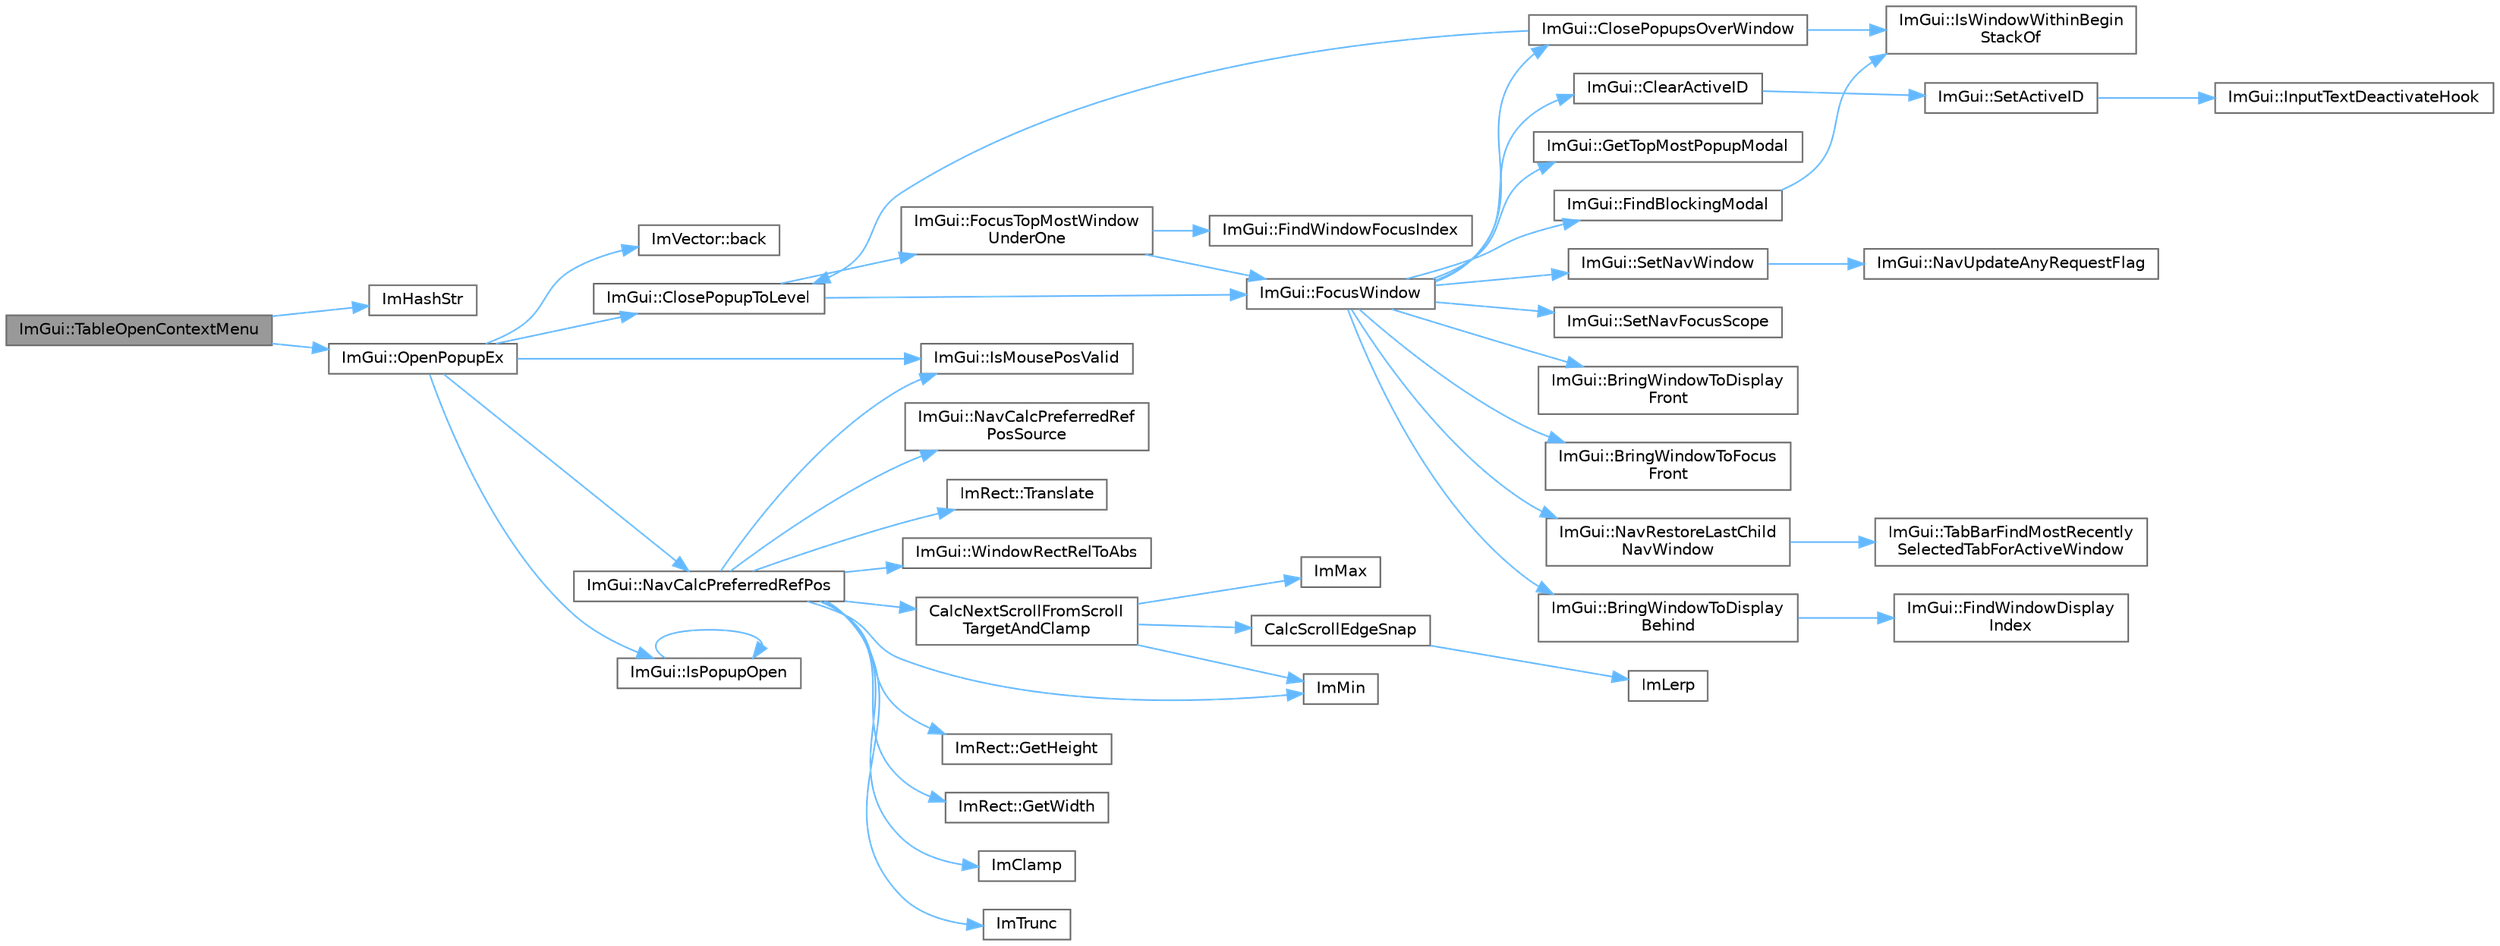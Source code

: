 digraph "ImGui::TableOpenContextMenu"
{
 // LATEX_PDF_SIZE
  bgcolor="transparent";
  edge [fontname=Helvetica,fontsize=10,labelfontname=Helvetica,labelfontsize=10];
  node [fontname=Helvetica,fontsize=10,shape=box,height=0.2,width=0.4];
  rankdir="LR";
  Node1 [id="Node000001",label="ImGui::TableOpenContextMenu",height=0.2,width=0.4,color="gray40", fillcolor="grey60", style="filled", fontcolor="black",tooltip=" "];
  Node1 -> Node2 [id="edge45_Node000001_Node000002",color="steelblue1",style="solid",tooltip=" "];
  Node2 [id="Node000002",label="ImHashStr",height=0.2,width=0.4,color="grey40", fillcolor="white", style="filled",URL="$imgui_8cpp.html#ab6659b5d67f7a3369e099ce890e12223",tooltip=" "];
  Node1 -> Node3 [id="edge46_Node000001_Node000003",color="steelblue1",style="solid",tooltip=" "];
  Node3 [id="Node000003",label="ImGui::OpenPopupEx",height=0.2,width=0.4,color="grey40", fillcolor="white", style="filled",URL="$namespace_im_gui.html#ac1570338b44e1f1311055db7ae41c47b",tooltip=" "];
  Node3 -> Node4 [id="edge47_Node000003_Node000004",color="steelblue1",style="solid",tooltip=" "];
  Node4 [id="Node000004",label="ImVector::back",height=0.2,width=0.4,color="grey40", fillcolor="white", style="filled",URL="$struct_im_vector.html#a2d80e87e81b1b01143c8d8be93e6fde1",tooltip=" "];
  Node3 -> Node5 [id="edge48_Node000003_Node000005",color="steelblue1",style="solid",tooltip=" "];
  Node5 [id="Node000005",label="ImGui::ClosePopupToLevel",height=0.2,width=0.4,color="grey40", fillcolor="white", style="filled",URL="$namespace_im_gui.html#a0be705dc533a62387dc39ec5c276d2a0",tooltip=" "];
  Node5 -> Node6 [id="edge49_Node000005_Node000006",color="steelblue1",style="solid",tooltip=" "];
  Node6 [id="Node000006",label="ImGui::FocusTopMostWindow\lUnderOne",height=0.2,width=0.4,color="grey40", fillcolor="white", style="filled",URL="$namespace_im_gui.html#aa97e87e96c05eb3e91aa96fa68b13a2a",tooltip=" "];
  Node6 -> Node7 [id="edge50_Node000006_Node000007",color="steelblue1",style="solid",tooltip=" "];
  Node7 [id="Node000007",label="ImGui::FindWindowFocusIndex",height=0.2,width=0.4,color="grey40", fillcolor="white", style="filled",URL="$namespace_im_gui.html#a861004d5a1476e954abd68d6f9deaa06",tooltip=" "];
  Node6 -> Node8 [id="edge51_Node000006_Node000008",color="steelblue1",style="solid",tooltip=" "];
  Node8 [id="Node000008",label="ImGui::FocusWindow",height=0.2,width=0.4,color="grey40", fillcolor="white", style="filled",URL="$namespace_im_gui.html#a27aa6f2f3aa11778c6d023b1b223f262",tooltip=" "];
  Node8 -> Node9 [id="edge52_Node000008_Node000009",color="steelblue1",style="solid",tooltip=" "];
  Node9 [id="Node000009",label="ImGui::BringWindowToDisplay\lBehind",height=0.2,width=0.4,color="grey40", fillcolor="white", style="filled",URL="$namespace_im_gui.html#a8cae2f7a08f820a8d5349d1964603b20",tooltip=" "];
  Node9 -> Node10 [id="edge53_Node000009_Node000010",color="steelblue1",style="solid",tooltip=" "];
  Node10 [id="Node000010",label="ImGui::FindWindowDisplay\lIndex",height=0.2,width=0.4,color="grey40", fillcolor="white", style="filled",URL="$namespace_im_gui.html#acc8dfbe9f52370fe2b95f6c948ba113e",tooltip=" "];
  Node8 -> Node11 [id="edge54_Node000008_Node000011",color="steelblue1",style="solid",tooltip=" "];
  Node11 [id="Node000011",label="ImGui::BringWindowToDisplay\lFront",height=0.2,width=0.4,color="grey40", fillcolor="white", style="filled",URL="$namespace_im_gui.html#a1f7b95f36d03751c928af7b1b745e959",tooltip=" "];
  Node8 -> Node12 [id="edge55_Node000008_Node000012",color="steelblue1",style="solid",tooltip=" "];
  Node12 [id="Node000012",label="ImGui::BringWindowToFocus\lFront",height=0.2,width=0.4,color="grey40", fillcolor="white", style="filled",URL="$namespace_im_gui.html#affe95a2dc969f0d15fbd4b588c94ac1a",tooltip=" "];
  Node8 -> Node13 [id="edge56_Node000008_Node000013",color="steelblue1",style="solid",tooltip=" "];
  Node13 [id="Node000013",label="ImGui::ClearActiveID",height=0.2,width=0.4,color="grey40", fillcolor="white", style="filled",URL="$namespace_im_gui.html#a17ff60ad1e2669130ac38a04d16eb354",tooltip=" "];
  Node13 -> Node14 [id="edge57_Node000013_Node000014",color="steelblue1",style="solid",tooltip=" "];
  Node14 [id="Node000014",label="ImGui::SetActiveID",height=0.2,width=0.4,color="grey40", fillcolor="white", style="filled",URL="$namespace_im_gui.html#a27b8ace13a8c421ee8405f0cbebe4ead",tooltip=" "];
  Node14 -> Node15 [id="edge58_Node000014_Node000015",color="steelblue1",style="solid",tooltip=" "];
  Node15 [id="Node000015",label="ImGui::InputTextDeactivateHook",height=0.2,width=0.4,color="grey40", fillcolor="white", style="filled",URL="$namespace_im_gui.html#aad9419cf6e296c668807e3af4bfd62bb",tooltip=" "];
  Node8 -> Node16 [id="edge59_Node000008_Node000016",color="steelblue1",style="solid",tooltip=" "];
  Node16 [id="Node000016",label="ImGui::ClosePopupsOverWindow",height=0.2,width=0.4,color="grey40", fillcolor="white", style="filled",URL="$namespace_im_gui.html#a0076b153c697cb85e263fcbd59340bce",tooltip=" "];
  Node16 -> Node5 [id="edge60_Node000016_Node000005",color="steelblue1",style="solid",tooltip=" "];
  Node16 -> Node17 [id="edge61_Node000016_Node000017",color="steelblue1",style="solid",tooltip=" "];
  Node17 [id="Node000017",label="ImGui::IsWindowWithinBegin\lStackOf",height=0.2,width=0.4,color="grey40", fillcolor="white", style="filled",URL="$namespace_im_gui.html#a48de6990762aa67d7da5c3264b92d44f",tooltip=" "];
  Node8 -> Node18 [id="edge62_Node000008_Node000018",color="steelblue1",style="solid",tooltip=" "];
  Node18 [id="Node000018",label="ImGui::FindBlockingModal",height=0.2,width=0.4,color="grey40", fillcolor="white", style="filled",URL="$namespace_im_gui.html#a196705a4195b41a57470ef6553cb440c",tooltip=" "];
  Node18 -> Node17 [id="edge63_Node000018_Node000017",color="steelblue1",style="solid",tooltip=" "];
  Node8 -> Node19 [id="edge64_Node000008_Node000019",color="steelblue1",style="solid",tooltip=" "];
  Node19 [id="Node000019",label="ImGui::GetTopMostPopupModal",height=0.2,width=0.4,color="grey40", fillcolor="white", style="filled",URL="$namespace_im_gui.html#a6b905269b079f5e07755db52cc6e52df",tooltip=" "];
  Node8 -> Node20 [id="edge65_Node000008_Node000020",color="steelblue1",style="solid",tooltip=" "];
  Node20 [id="Node000020",label="ImGui::NavRestoreLastChild\lNavWindow",height=0.2,width=0.4,color="grey40", fillcolor="white", style="filled",URL="$namespace_im_gui.html#ae9ed208c0b64e4919e5de1cb83b2db2a",tooltip=" "];
  Node20 -> Node21 [id="edge66_Node000020_Node000021",color="steelblue1",style="solid",tooltip=" "];
  Node21 [id="Node000021",label="ImGui::TabBarFindMostRecently\lSelectedTabForActiveWindow",height=0.2,width=0.4,color="grey40", fillcolor="white", style="filled",URL="$namespace_im_gui.html#a5e1bfc506e7bd0f71ec85d8c69672d3d",tooltip=" "];
  Node8 -> Node22 [id="edge67_Node000008_Node000022",color="steelblue1",style="solid",tooltip=" "];
  Node22 [id="Node000022",label="ImGui::SetNavFocusScope",height=0.2,width=0.4,color="grey40", fillcolor="white", style="filled",URL="$namespace_im_gui.html#ada2736a9b034b93ba877f46577bc5e8b",tooltip=" "];
  Node8 -> Node23 [id="edge68_Node000008_Node000023",color="steelblue1",style="solid",tooltip=" "];
  Node23 [id="Node000023",label="ImGui::SetNavWindow",height=0.2,width=0.4,color="grey40", fillcolor="white", style="filled",URL="$namespace_im_gui.html#aa422c756f467e650d67b4fb1b74ff5a1",tooltip=" "];
  Node23 -> Node24 [id="edge69_Node000023_Node000024",color="steelblue1",style="solid",tooltip=" "];
  Node24 [id="Node000024",label="ImGui::NavUpdateAnyRequestFlag",height=0.2,width=0.4,color="grey40", fillcolor="white", style="filled",URL="$namespace_im_gui.html#a2cd868535661cdb5671214662f3c9388",tooltip=" "];
  Node5 -> Node8 [id="edge70_Node000005_Node000008",color="steelblue1",style="solid",tooltip=" "];
  Node3 -> Node25 [id="edge71_Node000003_Node000025",color="steelblue1",style="solid",tooltip=" "];
  Node25 [id="Node000025",label="ImGui::IsMousePosValid",height=0.2,width=0.4,color="grey40", fillcolor="white", style="filled",URL="$namespace_im_gui.html#a22d482190e8f549d5904aded1c6f7778",tooltip=" "];
  Node3 -> Node26 [id="edge72_Node000003_Node000026",color="steelblue1",style="solid",tooltip=" "];
  Node26 [id="Node000026",label="ImGui::IsPopupOpen",height=0.2,width=0.4,color="grey40", fillcolor="white", style="filled",URL="$namespace_im_gui.html#a0e351145d0936e79948094166757712e",tooltip=" "];
  Node26 -> Node26 [id="edge73_Node000026_Node000026",color="steelblue1",style="solid",tooltip=" "];
  Node3 -> Node27 [id="edge74_Node000003_Node000027",color="steelblue1",style="solid",tooltip=" "];
  Node27 [id="Node000027",label="ImGui::NavCalcPreferredRefPos",height=0.2,width=0.4,color="grey40", fillcolor="white", style="filled",URL="$namespace_im_gui.html#a3fedd0a136d52d72d2fd1e3139b4272c",tooltip=" "];
  Node27 -> Node28 [id="edge75_Node000027_Node000028",color="steelblue1",style="solid",tooltip=" "];
  Node28 [id="Node000028",label="CalcNextScrollFromScroll\lTargetAndClamp",height=0.2,width=0.4,color="grey40", fillcolor="white", style="filled",URL="$imgui_8cpp.html#a07abb80a54115cb5cf9da03351e29533",tooltip=" "];
  Node28 -> Node29 [id="edge76_Node000028_Node000029",color="steelblue1",style="solid",tooltip=" "];
  Node29 [id="Node000029",label="CalcScrollEdgeSnap",height=0.2,width=0.4,color="grey40", fillcolor="white", style="filled",URL="$imgui_8cpp.html#a603ad6ffdfa404dd9057cdba7324f6b0",tooltip=" "];
  Node29 -> Node30 [id="edge77_Node000029_Node000030",color="steelblue1",style="solid",tooltip=" "];
  Node30 [id="Node000030",label="ImLerp",height=0.2,width=0.4,color="grey40", fillcolor="white", style="filled",URL="$imgui__internal_8h.html#a1d7813429922346e44eebd82d13f777c",tooltip=" "];
  Node28 -> Node31 [id="edge78_Node000028_Node000031",color="steelblue1",style="solid",tooltip=" "];
  Node31 [id="Node000031",label="ImMax",height=0.2,width=0.4,color="grey40", fillcolor="white", style="filled",URL="$imgui__internal_8h.html#a7667efd95147d0422f140917c71a9226",tooltip=" "];
  Node28 -> Node32 [id="edge79_Node000028_Node000032",color="steelblue1",style="solid",tooltip=" "];
  Node32 [id="Node000032",label="ImMin",height=0.2,width=0.4,color="grey40", fillcolor="white", style="filled",URL="$imgui__internal_8h.html#a7f9d7828066a9d61b5630adcdf4655d3",tooltip=" "];
  Node27 -> Node33 [id="edge80_Node000027_Node000033",color="steelblue1",style="solid",tooltip=" "];
  Node33 [id="Node000033",label="ImRect::GetHeight",height=0.2,width=0.4,color="grey40", fillcolor="white", style="filled",URL="$struct_im_rect.html#a748d8ae9cb26508951ec6e2f2df0625b",tooltip=" "];
  Node27 -> Node34 [id="edge81_Node000027_Node000034",color="steelblue1",style="solid",tooltip=" "];
  Node34 [id="Node000034",label="ImRect::GetWidth",height=0.2,width=0.4,color="grey40", fillcolor="white", style="filled",URL="$struct_im_rect.html#afa75cb8491f20901c96166d17dcddac4",tooltip=" "];
  Node27 -> Node35 [id="edge82_Node000027_Node000035",color="steelblue1",style="solid",tooltip=" "];
  Node35 [id="Node000035",label="ImClamp",height=0.2,width=0.4,color="grey40", fillcolor="white", style="filled",URL="$imgui__internal_8h.html#a6e61ede308bfd68c7434e17905a29fc8",tooltip=" "];
  Node27 -> Node32 [id="edge83_Node000027_Node000032",color="steelblue1",style="solid",tooltip=" "];
  Node27 -> Node36 [id="edge84_Node000027_Node000036",color="steelblue1",style="solid",tooltip=" "];
  Node36 [id="Node000036",label="ImTrunc",height=0.2,width=0.4,color="grey40", fillcolor="white", style="filled",URL="$imgui__internal_8h.html#a34870cae27ccd450c17ec3d3910b2da4",tooltip=" "];
  Node27 -> Node25 [id="edge85_Node000027_Node000025",color="steelblue1",style="solid",tooltip=" "];
  Node27 -> Node37 [id="edge86_Node000027_Node000037",color="steelblue1",style="solid",tooltip=" "];
  Node37 [id="Node000037",label="ImGui::NavCalcPreferredRef\lPosSource",height=0.2,width=0.4,color="grey40", fillcolor="white", style="filled",URL="$namespace_im_gui.html#afb1d93bad824b814033f7f3de41db5e0",tooltip=" "];
  Node27 -> Node38 [id="edge87_Node000027_Node000038",color="steelblue1",style="solid",tooltip=" "];
  Node38 [id="Node000038",label="ImRect::Translate",height=0.2,width=0.4,color="grey40", fillcolor="white", style="filled",URL="$struct_im_rect.html#a7f799afba3d1c61212448709d9e1a79b",tooltip=" "];
  Node27 -> Node39 [id="edge88_Node000027_Node000039",color="steelblue1",style="solid",tooltip=" "];
  Node39 [id="Node000039",label="ImGui::WindowRectRelToAbs",height=0.2,width=0.4,color="grey40", fillcolor="white", style="filled",URL="$namespace_im_gui.html#a10d8f47027c5bea2da6d5792ada70a7f",tooltip=" "];
}

